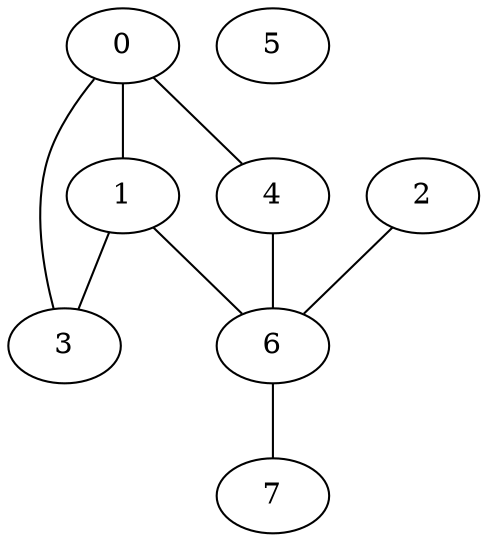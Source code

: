 graph test {
	0;
	0 -- 1;
	0;
	0 -- 3;
	0 -- 4;
	0;
	0;
	0;
	1;
	1;
	1 -- 3;
	1;
	1;
	1 -- 6;
	1;
	2;
	2;
	2;
	2;
	2 -- 6;
	2;
	3;
	3;
	3;
	3;
	3;
	4;
	4;
	4 -- 6;
	4;
	5;
	5;
	5;
	6;
	6 -- 7;
	7;
	}